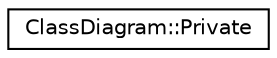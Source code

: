 digraph "类继承关系图"
{
 // INTERACTIVE_SVG=YES
 // LATEX_PDF_SIZE
  edge [fontname="Helvetica",fontsize="10",labelfontname="Helvetica",labelfontsize="10"];
  node [fontname="Helvetica",fontsize="10",shape=record];
  rankdir="LR";
  Node0 [label="ClassDiagram::Private",height=0.2,width=0.4,color="black", fillcolor="white", style="filled",URL="$dc/d28/struct_class_diagram_1_1_private.html",tooltip=" "];
}
